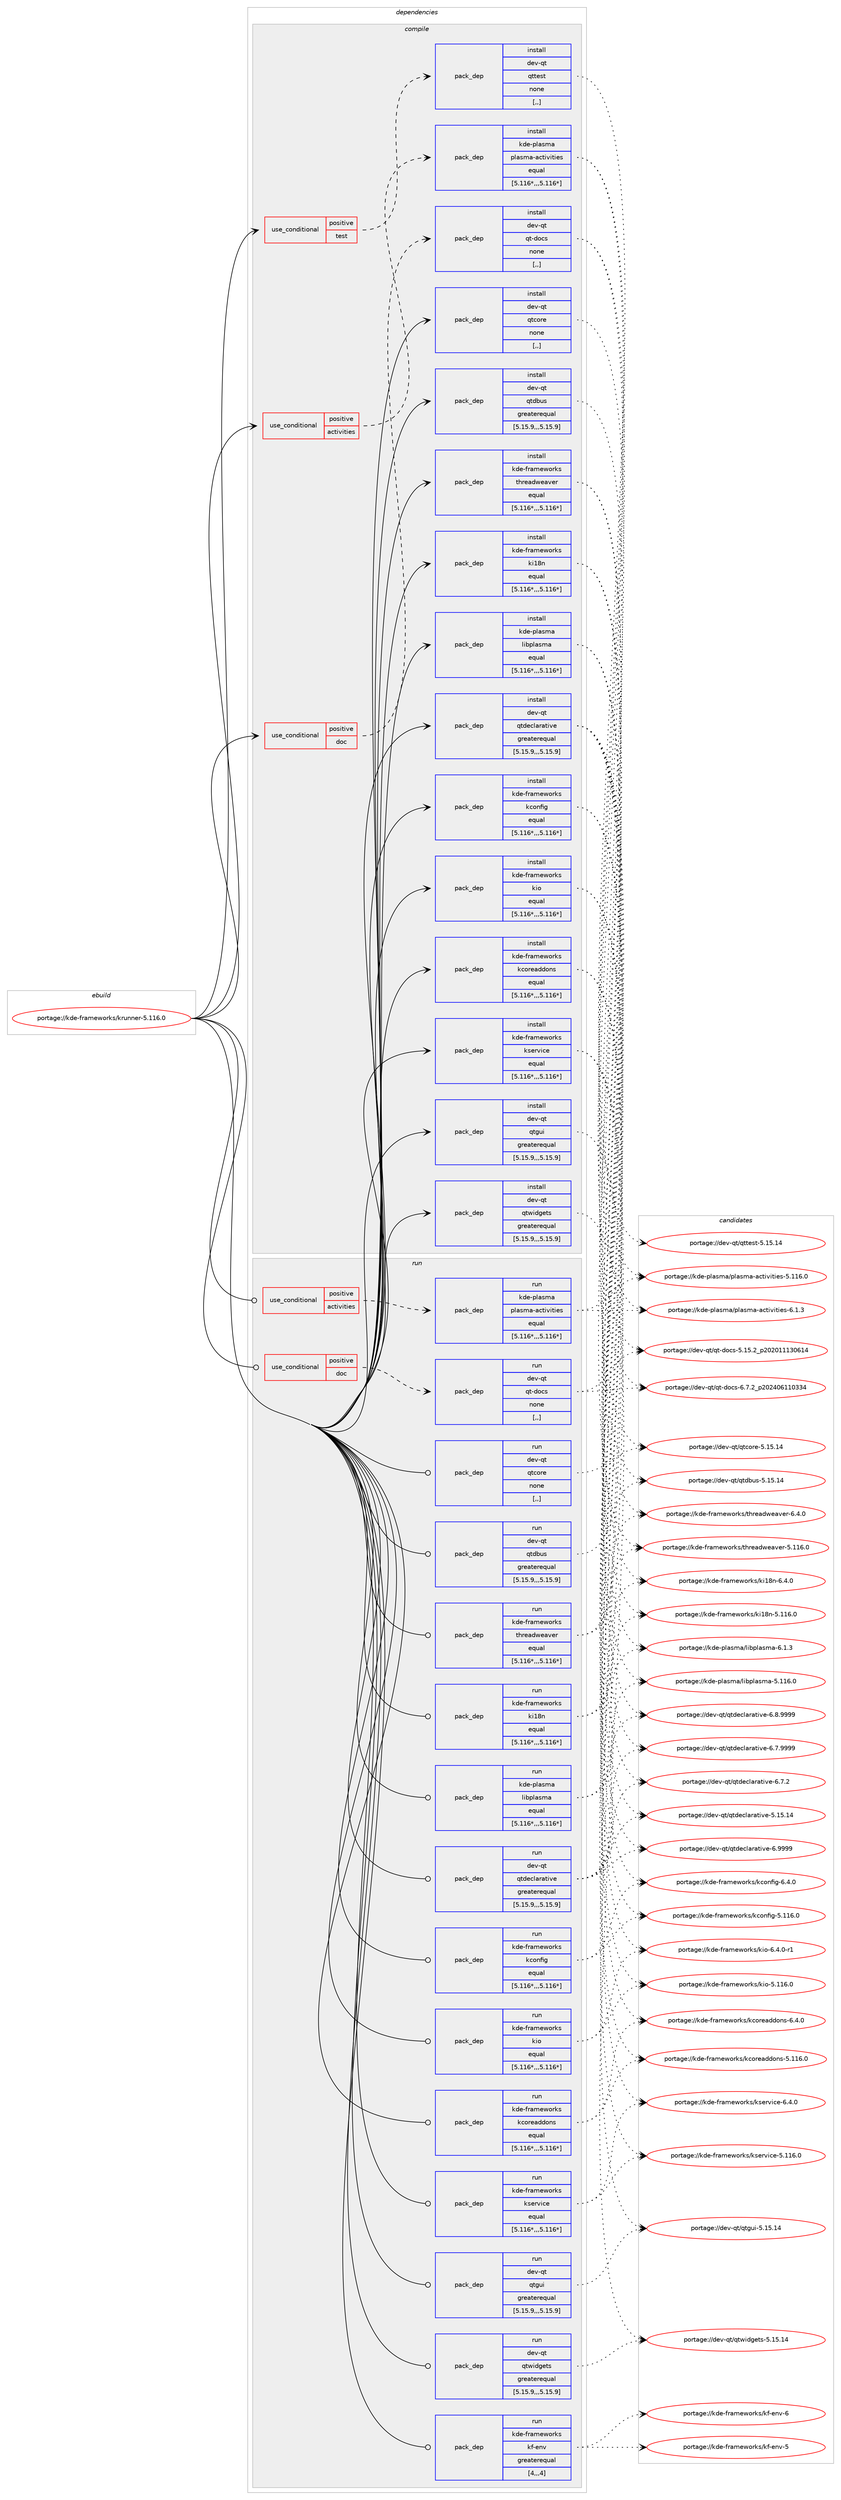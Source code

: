 digraph prolog {

# *************
# Graph options
# *************

newrank=true;
concentrate=true;
compound=true;
graph [rankdir=LR,fontname=Helvetica,fontsize=10,ranksep=1.5];#, ranksep=2.5, nodesep=0.2];
edge  [arrowhead=vee];
node  [fontname=Helvetica,fontsize=10];

# **********
# The ebuild
# **********

subgraph cluster_leftcol {
color=gray;
label=<<i>ebuild</i>>;
id [label="portage://kde-frameworks/krunner-5.116.0", color=red, width=4, href="../kde-frameworks/krunner-5.116.0.svg"];
}

# ****************
# The dependencies
# ****************

subgraph cluster_midcol {
color=gray;
label=<<i>dependencies</i>>;
subgraph cluster_compile {
fillcolor="#eeeeee";
style=filled;
label=<<i>compile</i>>;
subgraph cond68282 {
dependency265917 [label=<<TABLE BORDER="0" CELLBORDER="1" CELLSPACING="0" CELLPADDING="4"><TR><TD ROWSPAN="3" CELLPADDING="10">use_conditional</TD></TR><TR><TD>positive</TD></TR><TR><TD>activities</TD></TR></TABLE>>, shape=none, color=red];
subgraph pack195598 {
dependency265918 [label=<<TABLE BORDER="0" CELLBORDER="1" CELLSPACING="0" CELLPADDING="4" WIDTH="220"><TR><TD ROWSPAN="6" CELLPADDING="30">pack_dep</TD></TR><TR><TD WIDTH="110">install</TD></TR><TR><TD>kde-plasma</TD></TR><TR><TD>plasma-activities</TD></TR><TR><TD>equal</TD></TR><TR><TD>[5.116*,,,5.116*]</TD></TR></TABLE>>, shape=none, color=blue];
}
dependency265917:e -> dependency265918:w [weight=20,style="dashed",arrowhead="vee"];
}
id:e -> dependency265917:w [weight=20,style="solid",arrowhead="vee"];
subgraph cond68283 {
dependency265919 [label=<<TABLE BORDER="0" CELLBORDER="1" CELLSPACING="0" CELLPADDING="4"><TR><TD ROWSPAN="3" CELLPADDING="10">use_conditional</TD></TR><TR><TD>positive</TD></TR><TR><TD>doc</TD></TR></TABLE>>, shape=none, color=red];
subgraph pack195599 {
dependency265920 [label=<<TABLE BORDER="0" CELLBORDER="1" CELLSPACING="0" CELLPADDING="4" WIDTH="220"><TR><TD ROWSPAN="6" CELLPADDING="30">pack_dep</TD></TR><TR><TD WIDTH="110">install</TD></TR><TR><TD>dev-qt</TD></TR><TR><TD>qt-docs</TD></TR><TR><TD>none</TD></TR><TR><TD>[,,]</TD></TR></TABLE>>, shape=none, color=blue];
}
dependency265919:e -> dependency265920:w [weight=20,style="dashed",arrowhead="vee"];
}
id:e -> dependency265919:w [weight=20,style="solid",arrowhead="vee"];
subgraph cond68284 {
dependency265921 [label=<<TABLE BORDER="0" CELLBORDER="1" CELLSPACING="0" CELLPADDING="4"><TR><TD ROWSPAN="3" CELLPADDING="10">use_conditional</TD></TR><TR><TD>positive</TD></TR><TR><TD>test</TD></TR></TABLE>>, shape=none, color=red];
subgraph pack195600 {
dependency265922 [label=<<TABLE BORDER="0" CELLBORDER="1" CELLSPACING="0" CELLPADDING="4" WIDTH="220"><TR><TD ROWSPAN="6" CELLPADDING="30">pack_dep</TD></TR><TR><TD WIDTH="110">install</TD></TR><TR><TD>dev-qt</TD></TR><TR><TD>qttest</TD></TR><TR><TD>none</TD></TR><TR><TD>[,,]</TD></TR></TABLE>>, shape=none, color=blue];
}
dependency265921:e -> dependency265922:w [weight=20,style="dashed",arrowhead="vee"];
}
id:e -> dependency265921:w [weight=20,style="solid",arrowhead="vee"];
subgraph pack195601 {
dependency265923 [label=<<TABLE BORDER="0" CELLBORDER="1" CELLSPACING="0" CELLPADDING="4" WIDTH="220"><TR><TD ROWSPAN="6" CELLPADDING="30">pack_dep</TD></TR><TR><TD WIDTH="110">install</TD></TR><TR><TD>dev-qt</TD></TR><TR><TD>qtcore</TD></TR><TR><TD>none</TD></TR><TR><TD>[,,]</TD></TR></TABLE>>, shape=none, color=blue];
}
id:e -> dependency265923:w [weight=20,style="solid",arrowhead="vee"];
subgraph pack195602 {
dependency265924 [label=<<TABLE BORDER="0" CELLBORDER="1" CELLSPACING="0" CELLPADDING="4" WIDTH="220"><TR><TD ROWSPAN="6" CELLPADDING="30">pack_dep</TD></TR><TR><TD WIDTH="110">install</TD></TR><TR><TD>dev-qt</TD></TR><TR><TD>qtdbus</TD></TR><TR><TD>greaterequal</TD></TR><TR><TD>[5.15.9,,,5.15.9]</TD></TR></TABLE>>, shape=none, color=blue];
}
id:e -> dependency265924:w [weight=20,style="solid",arrowhead="vee"];
subgraph pack195603 {
dependency265925 [label=<<TABLE BORDER="0" CELLBORDER="1" CELLSPACING="0" CELLPADDING="4" WIDTH="220"><TR><TD ROWSPAN="6" CELLPADDING="30">pack_dep</TD></TR><TR><TD WIDTH="110">install</TD></TR><TR><TD>dev-qt</TD></TR><TR><TD>qtdeclarative</TD></TR><TR><TD>greaterequal</TD></TR><TR><TD>[5.15.9,,,5.15.9]</TD></TR></TABLE>>, shape=none, color=blue];
}
id:e -> dependency265925:w [weight=20,style="solid",arrowhead="vee"];
subgraph pack195604 {
dependency265926 [label=<<TABLE BORDER="0" CELLBORDER="1" CELLSPACING="0" CELLPADDING="4" WIDTH="220"><TR><TD ROWSPAN="6" CELLPADDING="30">pack_dep</TD></TR><TR><TD WIDTH="110">install</TD></TR><TR><TD>dev-qt</TD></TR><TR><TD>qtgui</TD></TR><TR><TD>greaterequal</TD></TR><TR><TD>[5.15.9,,,5.15.9]</TD></TR></TABLE>>, shape=none, color=blue];
}
id:e -> dependency265926:w [weight=20,style="solid",arrowhead="vee"];
subgraph pack195605 {
dependency265927 [label=<<TABLE BORDER="0" CELLBORDER="1" CELLSPACING="0" CELLPADDING="4" WIDTH="220"><TR><TD ROWSPAN="6" CELLPADDING="30">pack_dep</TD></TR><TR><TD WIDTH="110">install</TD></TR><TR><TD>dev-qt</TD></TR><TR><TD>qtwidgets</TD></TR><TR><TD>greaterequal</TD></TR><TR><TD>[5.15.9,,,5.15.9]</TD></TR></TABLE>>, shape=none, color=blue];
}
id:e -> dependency265927:w [weight=20,style="solid",arrowhead="vee"];
subgraph pack195606 {
dependency265928 [label=<<TABLE BORDER="0" CELLBORDER="1" CELLSPACING="0" CELLPADDING="4" WIDTH="220"><TR><TD ROWSPAN="6" CELLPADDING="30">pack_dep</TD></TR><TR><TD WIDTH="110">install</TD></TR><TR><TD>kde-frameworks</TD></TR><TR><TD>kconfig</TD></TR><TR><TD>equal</TD></TR><TR><TD>[5.116*,,,5.116*]</TD></TR></TABLE>>, shape=none, color=blue];
}
id:e -> dependency265928:w [weight=20,style="solid",arrowhead="vee"];
subgraph pack195607 {
dependency265929 [label=<<TABLE BORDER="0" CELLBORDER="1" CELLSPACING="0" CELLPADDING="4" WIDTH="220"><TR><TD ROWSPAN="6" CELLPADDING="30">pack_dep</TD></TR><TR><TD WIDTH="110">install</TD></TR><TR><TD>kde-frameworks</TD></TR><TR><TD>kcoreaddons</TD></TR><TR><TD>equal</TD></TR><TR><TD>[5.116*,,,5.116*]</TD></TR></TABLE>>, shape=none, color=blue];
}
id:e -> dependency265929:w [weight=20,style="solid",arrowhead="vee"];
subgraph pack195608 {
dependency265930 [label=<<TABLE BORDER="0" CELLBORDER="1" CELLSPACING="0" CELLPADDING="4" WIDTH="220"><TR><TD ROWSPAN="6" CELLPADDING="30">pack_dep</TD></TR><TR><TD WIDTH="110">install</TD></TR><TR><TD>kde-frameworks</TD></TR><TR><TD>ki18n</TD></TR><TR><TD>equal</TD></TR><TR><TD>[5.116*,,,5.116*]</TD></TR></TABLE>>, shape=none, color=blue];
}
id:e -> dependency265930:w [weight=20,style="solid",arrowhead="vee"];
subgraph pack195609 {
dependency265931 [label=<<TABLE BORDER="0" CELLBORDER="1" CELLSPACING="0" CELLPADDING="4" WIDTH="220"><TR><TD ROWSPAN="6" CELLPADDING="30">pack_dep</TD></TR><TR><TD WIDTH="110">install</TD></TR><TR><TD>kde-frameworks</TD></TR><TR><TD>kio</TD></TR><TR><TD>equal</TD></TR><TR><TD>[5.116*,,,5.116*]</TD></TR></TABLE>>, shape=none, color=blue];
}
id:e -> dependency265931:w [weight=20,style="solid",arrowhead="vee"];
subgraph pack195610 {
dependency265932 [label=<<TABLE BORDER="0" CELLBORDER="1" CELLSPACING="0" CELLPADDING="4" WIDTH="220"><TR><TD ROWSPAN="6" CELLPADDING="30">pack_dep</TD></TR><TR><TD WIDTH="110">install</TD></TR><TR><TD>kde-frameworks</TD></TR><TR><TD>kservice</TD></TR><TR><TD>equal</TD></TR><TR><TD>[5.116*,,,5.116*]</TD></TR></TABLE>>, shape=none, color=blue];
}
id:e -> dependency265932:w [weight=20,style="solid",arrowhead="vee"];
subgraph pack195611 {
dependency265933 [label=<<TABLE BORDER="0" CELLBORDER="1" CELLSPACING="0" CELLPADDING="4" WIDTH="220"><TR><TD ROWSPAN="6" CELLPADDING="30">pack_dep</TD></TR><TR><TD WIDTH="110">install</TD></TR><TR><TD>kde-frameworks</TD></TR><TR><TD>threadweaver</TD></TR><TR><TD>equal</TD></TR><TR><TD>[5.116*,,,5.116*]</TD></TR></TABLE>>, shape=none, color=blue];
}
id:e -> dependency265933:w [weight=20,style="solid",arrowhead="vee"];
subgraph pack195612 {
dependency265934 [label=<<TABLE BORDER="0" CELLBORDER="1" CELLSPACING="0" CELLPADDING="4" WIDTH="220"><TR><TD ROWSPAN="6" CELLPADDING="30">pack_dep</TD></TR><TR><TD WIDTH="110">install</TD></TR><TR><TD>kde-plasma</TD></TR><TR><TD>libplasma</TD></TR><TR><TD>equal</TD></TR><TR><TD>[5.116*,,,5.116*]</TD></TR></TABLE>>, shape=none, color=blue];
}
id:e -> dependency265934:w [weight=20,style="solid",arrowhead="vee"];
}
subgraph cluster_compileandrun {
fillcolor="#eeeeee";
style=filled;
label=<<i>compile and run</i>>;
}
subgraph cluster_run {
fillcolor="#eeeeee";
style=filled;
label=<<i>run</i>>;
subgraph cond68285 {
dependency265935 [label=<<TABLE BORDER="0" CELLBORDER="1" CELLSPACING="0" CELLPADDING="4"><TR><TD ROWSPAN="3" CELLPADDING="10">use_conditional</TD></TR><TR><TD>positive</TD></TR><TR><TD>activities</TD></TR></TABLE>>, shape=none, color=red];
subgraph pack195613 {
dependency265936 [label=<<TABLE BORDER="0" CELLBORDER="1" CELLSPACING="0" CELLPADDING="4" WIDTH="220"><TR><TD ROWSPAN="6" CELLPADDING="30">pack_dep</TD></TR><TR><TD WIDTH="110">run</TD></TR><TR><TD>kde-plasma</TD></TR><TR><TD>plasma-activities</TD></TR><TR><TD>equal</TD></TR><TR><TD>[5.116*,,,5.116*]</TD></TR></TABLE>>, shape=none, color=blue];
}
dependency265935:e -> dependency265936:w [weight=20,style="dashed",arrowhead="vee"];
}
id:e -> dependency265935:w [weight=20,style="solid",arrowhead="odot"];
subgraph cond68286 {
dependency265937 [label=<<TABLE BORDER="0" CELLBORDER="1" CELLSPACING="0" CELLPADDING="4"><TR><TD ROWSPAN="3" CELLPADDING="10">use_conditional</TD></TR><TR><TD>positive</TD></TR><TR><TD>doc</TD></TR></TABLE>>, shape=none, color=red];
subgraph pack195614 {
dependency265938 [label=<<TABLE BORDER="0" CELLBORDER="1" CELLSPACING="0" CELLPADDING="4" WIDTH="220"><TR><TD ROWSPAN="6" CELLPADDING="30">pack_dep</TD></TR><TR><TD WIDTH="110">run</TD></TR><TR><TD>dev-qt</TD></TR><TR><TD>qt-docs</TD></TR><TR><TD>none</TD></TR><TR><TD>[,,]</TD></TR></TABLE>>, shape=none, color=blue];
}
dependency265937:e -> dependency265938:w [weight=20,style="dashed",arrowhead="vee"];
}
id:e -> dependency265937:w [weight=20,style="solid",arrowhead="odot"];
subgraph pack195615 {
dependency265939 [label=<<TABLE BORDER="0" CELLBORDER="1" CELLSPACING="0" CELLPADDING="4" WIDTH="220"><TR><TD ROWSPAN="6" CELLPADDING="30">pack_dep</TD></TR><TR><TD WIDTH="110">run</TD></TR><TR><TD>dev-qt</TD></TR><TR><TD>qtcore</TD></TR><TR><TD>none</TD></TR><TR><TD>[,,]</TD></TR></TABLE>>, shape=none, color=blue];
}
id:e -> dependency265939:w [weight=20,style="solid",arrowhead="odot"];
subgraph pack195616 {
dependency265940 [label=<<TABLE BORDER="0" CELLBORDER="1" CELLSPACING="0" CELLPADDING="4" WIDTH="220"><TR><TD ROWSPAN="6" CELLPADDING="30">pack_dep</TD></TR><TR><TD WIDTH="110">run</TD></TR><TR><TD>dev-qt</TD></TR><TR><TD>qtdbus</TD></TR><TR><TD>greaterequal</TD></TR><TR><TD>[5.15.9,,,5.15.9]</TD></TR></TABLE>>, shape=none, color=blue];
}
id:e -> dependency265940:w [weight=20,style="solid",arrowhead="odot"];
subgraph pack195617 {
dependency265941 [label=<<TABLE BORDER="0" CELLBORDER="1" CELLSPACING="0" CELLPADDING="4" WIDTH="220"><TR><TD ROWSPAN="6" CELLPADDING="30">pack_dep</TD></TR><TR><TD WIDTH="110">run</TD></TR><TR><TD>dev-qt</TD></TR><TR><TD>qtdeclarative</TD></TR><TR><TD>greaterequal</TD></TR><TR><TD>[5.15.9,,,5.15.9]</TD></TR></TABLE>>, shape=none, color=blue];
}
id:e -> dependency265941:w [weight=20,style="solid",arrowhead="odot"];
subgraph pack195618 {
dependency265942 [label=<<TABLE BORDER="0" CELLBORDER="1" CELLSPACING="0" CELLPADDING="4" WIDTH="220"><TR><TD ROWSPAN="6" CELLPADDING="30">pack_dep</TD></TR><TR><TD WIDTH="110">run</TD></TR><TR><TD>dev-qt</TD></TR><TR><TD>qtgui</TD></TR><TR><TD>greaterequal</TD></TR><TR><TD>[5.15.9,,,5.15.9]</TD></TR></TABLE>>, shape=none, color=blue];
}
id:e -> dependency265942:w [weight=20,style="solid",arrowhead="odot"];
subgraph pack195619 {
dependency265943 [label=<<TABLE BORDER="0" CELLBORDER="1" CELLSPACING="0" CELLPADDING="4" WIDTH="220"><TR><TD ROWSPAN="6" CELLPADDING="30">pack_dep</TD></TR><TR><TD WIDTH="110">run</TD></TR><TR><TD>dev-qt</TD></TR><TR><TD>qtwidgets</TD></TR><TR><TD>greaterequal</TD></TR><TR><TD>[5.15.9,,,5.15.9]</TD></TR></TABLE>>, shape=none, color=blue];
}
id:e -> dependency265943:w [weight=20,style="solid",arrowhead="odot"];
subgraph pack195620 {
dependency265944 [label=<<TABLE BORDER="0" CELLBORDER="1" CELLSPACING="0" CELLPADDING="4" WIDTH="220"><TR><TD ROWSPAN="6" CELLPADDING="30">pack_dep</TD></TR><TR><TD WIDTH="110">run</TD></TR><TR><TD>kde-frameworks</TD></TR><TR><TD>kconfig</TD></TR><TR><TD>equal</TD></TR><TR><TD>[5.116*,,,5.116*]</TD></TR></TABLE>>, shape=none, color=blue];
}
id:e -> dependency265944:w [weight=20,style="solid",arrowhead="odot"];
subgraph pack195621 {
dependency265945 [label=<<TABLE BORDER="0" CELLBORDER="1" CELLSPACING="0" CELLPADDING="4" WIDTH="220"><TR><TD ROWSPAN="6" CELLPADDING="30">pack_dep</TD></TR><TR><TD WIDTH="110">run</TD></TR><TR><TD>kde-frameworks</TD></TR><TR><TD>kcoreaddons</TD></TR><TR><TD>equal</TD></TR><TR><TD>[5.116*,,,5.116*]</TD></TR></TABLE>>, shape=none, color=blue];
}
id:e -> dependency265945:w [weight=20,style="solid",arrowhead="odot"];
subgraph pack195622 {
dependency265946 [label=<<TABLE BORDER="0" CELLBORDER="1" CELLSPACING="0" CELLPADDING="4" WIDTH="220"><TR><TD ROWSPAN="6" CELLPADDING="30">pack_dep</TD></TR><TR><TD WIDTH="110">run</TD></TR><TR><TD>kde-frameworks</TD></TR><TR><TD>kf-env</TD></TR><TR><TD>greaterequal</TD></TR><TR><TD>[4,,,4]</TD></TR></TABLE>>, shape=none, color=blue];
}
id:e -> dependency265946:w [weight=20,style="solid",arrowhead="odot"];
subgraph pack195623 {
dependency265947 [label=<<TABLE BORDER="0" CELLBORDER="1" CELLSPACING="0" CELLPADDING="4" WIDTH="220"><TR><TD ROWSPAN="6" CELLPADDING="30">pack_dep</TD></TR><TR><TD WIDTH="110">run</TD></TR><TR><TD>kde-frameworks</TD></TR><TR><TD>ki18n</TD></TR><TR><TD>equal</TD></TR><TR><TD>[5.116*,,,5.116*]</TD></TR></TABLE>>, shape=none, color=blue];
}
id:e -> dependency265947:w [weight=20,style="solid",arrowhead="odot"];
subgraph pack195624 {
dependency265948 [label=<<TABLE BORDER="0" CELLBORDER="1" CELLSPACING="0" CELLPADDING="4" WIDTH="220"><TR><TD ROWSPAN="6" CELLPADDING="30">pack_dep</TD></TR><TR><TD WIDTH="110">run</TD></TR><TR><TD>kde-frameworks</TD></TR><TR><TD>kio</TD></TR><TR><TD>equal</TD></TR><TR><TD>[5.116*,,,5.116*]</TD></TR></TABLE>>, shape=none, color=blue];
}
id:e -> dependency265948:w [weight=20,style="solid",arrowhead="odot"];
subgraph pack195625 {
dependency265949 [label=<<TABLE BORDER="0" CELLBORDER="1" CELLSPACING="0" CELLPADDING="4" WIDTH="220"><TR><TD ROWSPAN="6" CELLPADDING="30">pack_dep</TD></TR><TR><TD WIDTH="110">run</TD></TR><TR><TD>kde-frameworks</TD></TR><TR><TD>kservice</TD></TR><TR><TD>equal</TD></TR><TR><TD>[5.116*,,,5.116*]</TD></TR></TABLE>>, shape=none, color=blue];
}
id:e -> dependency265949:w [weight=20,style="solid",arrowhead="odot"];
subgraph pack195626 {
dependency265950 [label=<<TABLE BORDER="0" CELLBORDER="1" CELLSPACING="0" CELLPADDING="4" WIDTH="220"><TR><TD ROWSPAN="6" CELLPADDING="30">pack_dep</TD></TR><TR><TD WIDTH="110">run</TD></TR><TR><TD>kde-frameworks</TD></TR><TR><TD>threadweaver</TD></TR><TR><TD>equal</TD></TR><TR><TD>[5.116*,,,5.116*]</TD></TR></TABLE>>, shape=none, color=blue];
}
id:e -> dependency265950:w [weight=20,style="solid",arrowhead="odot"];
subgraph pack195627 {
dependency265951 [label=<<TABLE BORDER="0" CELLBORDER="1" CELLSPACING="0" CELLPADDING="4" WIDTH="220"><TR><TD ROWSPAN="6" CELLPADDING="30">pack_dep</TD></TR><TR><TD WIDTH="110">run</TD></TR><TR><TD>kde-plasma</TD></TR><TR><TD>libplasma</TD></TR><TR><TD>equal</TD></TR><TR><TD>[5.116*,,,5.116*]</TD></TR></TABLE>>, shape=none, color=blue];
}
id:e -> dependency265951:w [weight=20,style="solid",arrowhead="odot"];
}
}

# **************
# The candidates
# **************

subgraph cluster_choices {
rank=same;
color=gray;
label=<<i>candidates</i>>;

subgraph choice195598 {
color=black;
nodesep=1;
choice107100101451121089711510997471121089711510997459799116105118105116105101115455446494651 [label="portage://kde-plasma/plasma-activities-6.1.3", color=red, width=4,href="../kde-plasma/plasma-activities-6.1.3.svg"];
choice1071001014511210897115109974711210897115109974597991161051181051161051011154553464949544648 [label="portage://kde-plasma/plasma-activities-5.116.0", color=red, width=4,href="../kde-plasma/plasma-activities-5.116.0.svg"];
dependency265918:e -> choice107100101451121089711510997471121089711510997459799116105118105116105101115455446494651:w [style=dotted,weight="100"];
dependency265918:e -> choice1071001014511210897115109974711210897115109974597991161051181051161051011154553464949544648:w [style=dotted,weight="100"];
}
subgraph choice195599 {
color=black;
nodesep=1;
choice1001011184511311647113116451001119911545544655465095112504850524854494948515152 [label="portage://dev-qt/qt-docs-6.7.2_p202406110334", color=red, width=4,href="../dev-qt/qt-docs-6.7.2_p202406110334.svg"];
choice100101118451131164711311645100111991154553464953465095112504850484949495148544952 [label="portage://dev-qt/qt-docs-5.15.2_p202011130614", color=red, width=4,href="../dev-qt/qt-docs-5.15.2_p202011130614.svg"];
dependency265920:e -> choice1001011184511311647113116451001119911545544655465095112504850524854494948515152:w [style=dotted,weight="100"];
dependency265920:e -> choice100101118451131164711311645100111991154553464953465095112504850484949495148544952:w [style=dotted,weight="100"];
}
subgraph choice195600 {
color=black;
nodesep=1;
choice10010111845113116471131161161011151164553464953464952 [label="portage://dev-qt/qttest-5.15.14", color=red, width=4,href="../dev-qt/qttest-5.15.14.svg"];
dependency265922:e -> choice10010111845113116471131161161011151164553464953464952:w [style=dotted,weight="100"];
}
subgraph choice195601 {
color=black;
nodesep=1;
choice1001011184511311647113116991111141014553464953464952 [label="portage://dev-qt/qtcore-5.15.14", color=red, width=4,href="../dev-qt/qtcore-5.15.14.svg"];
dependency265923:e -> choice1001011184511311647113116991111141014553464953464952:w [style=dotted,weight="100"];
}
subgraph choice195602 {
color=black;
nodesep=1;
choice1001011184511311647113116100981171154553464953464952 [label="portage://dev-qt/qtdbus-5.15.14", color=red, width=4,href="../dev-qt/qtdbus-5.15.14.svg"];
dependency265924:e -> choice1001011184511311647113116100981171154553464953464952:w [style=dotted,weight="100"];
}
subgraph choice195603 {
color=black;
nodesep=1;
choice100101118451131164711311610010199108971149711610511810145544657575757 [label="portage://dev-qt/qtdeclarative-6.9999", color=red, width=4,href="../dev-qt/qtdeclarative-6.9999.svg"];
choice1001011184511311647113116100101991089711497116105118101455446564657575757 [label="portage://dev-qt/qtdeclarative-6.8.9999", color=red, width=4,href="../dev-qt/qtdeclarative-6.8.9999.svg"];
choice1001011184511311647113116100101991089711497116105118101455446554657575757 [label="portage://dev-qt/qtdeclarative-6.7.9999", color=red, width=4,href="../dev-qt/qtdeclarative-6.7.9999.svg"];
choice1001011184511311647113116100101991089711497116105118101455446554650 [label="portage://dev-qt/qtdeclarative-6.7.2", color=red, width=4,href="../dev-qt/qtdeclarative-6.7.2.svg"];
choice10010111845113116471131161001019910897114971161051181014553464953464952 [label="portage://dev-qt/qtdeclarative-5.15.14", color=red, width=4,href="../dev-qt/qtdeclarative-5.15.14.svg"];
dependency265925:e -> choice100101118451131164711311610010199108971149711610511810145544657575757:w [style=dotted,weight="100"];
dependency265925:e -> choice1001011184511311647113116100101991089711497116105118101455446564657575757:w [style=dotted,weight="100"];
dependency265925:e -> choice1001011184511311647113116100101991089711497116105118101455446554657575757:w [style=dotted,weight="100"];
dependency265925:e -> choice1001011184511311647113116100101991089711497116105118101455446554650:w [style=dotted,weight="100"];
dependency265925:e -> choice10010111845113116471131161001019910897114971161051181014553464953464952:w [style=dotted,weight="100"];
}
subgraph choice195604 {
color=black;
nodesep=1;
choice10010111845113116471131161031171054553464953464952 [label="portage://dev-qt/qtgui-5.15.14", color=red, width=4,href="../dev-qt/qtgui-5.15.14.svg"];
dependency265926:e -> choice10010111845113116471131161031171054553464953464952:w [style=dotted,weight="100"];
}
subgraph choice195605 {
color=black;
nodesep=1;
choice10010111845113116471131161191051001031011161154553464953464952 [label="portage://dev-qt/qtwidgets-5.15.14", color=red, width=4,href="../dev-qt/qtwidgets-5.15.14.svg"];
dependency265927:e -> choice10010111845113116471131161191051001031011161154553464953464952:w [style=dotted,weight="100"];
}
subgraph choice195606 {
color=black;
nodesep=1;
choice10710010145102114971091011191111141071154710799111110102105103455446524648 [label="portage://kde-frameworks/kconfig-6.4.0", color=red, width=4,href="../kde-frameworks/kconfig-6.4.0.svg"];
choice107100101451021149710910111911111410711547107991111101021051034553464949544648 [label="portage://kde-frameworks/kconfig-5.116.0", color=red, width=4,href="../kde-frameworks/kconfig-5.116.0.svg"];
dependency265928:e -> choice10710010145102114971091011191111141071154710799111110102105103455446524648:w [style=dotted,weight="100"];
dependency265928:e -> choice107100101451021149710910111911111410711547107991111101021051034553464949544648:w [style=dotted,weight="100"];
}
subgraph choice195607 {
color=black;
nodesep=1;
choice1071001014510211497109101119111114107115471079911111410197100100111110115455446524648 [label="portage://kde-frameworks/kcoreaddons-6.4.0", color=red, width=4,href="../kde-frameworks/kcoreaddons-6.4.0.svg"];
choice10710010145102114971091011191111141071154710799111114101971001001111101154553464949544648 [label="portage://kde-frameworks/kcoreaddons-5.116.0", color=red, width=4,href="../kde-frameworks/kcoreaddons-5.116.0.svg"];
dependency265929:e -> choice1071001014510211497109101119111114107115471079911111410197100100111110115455446524648:w [style=dotted,weight="100"];
dependency265929:e -> choice10710010145102114971091011191111141071154710799111114101971001001111101154553464949544648:w [style=dotted,weight="100"];
}
subgraph choice195608 {
color=black;
nodesep=1;
choice1071001014510211497109101119111114107115471071054956110455446524648 [label="portage://kde-frameworks/ki18n-6.4.0", color=red, width=4,href="../kde-frameworks/ki18n-6.4.0.svg"];
choice10710010145102114971091011191111141071154710710549561104553464949544648 [label="portage://kde-frameworks/ki18n-5.116.0", color=red, width=4,href="../kde-frameworks/ki18n-5.116.0.svg"];
dependency265930:e -> choice1071001014510211497109101119111114107115471071054956110455446524648:w [style=dotted,weight="100"];
dependency265930:e -> choice10710010145102114971091011191111141071154710710549561104553464949544648:w [style=dotted,weight="100"];
}
subgraph choice195609 {
color=black;
nodesep=1;
choice1071001014510211497109101119111114107115471071051114554465246484511449 [label="portage://kde-frameworks/kio-6.4.0-r1", color=red, width=4,href="../kde-frameworks/kio-6.4.0-r1.svg"];
choice1071001014510211497109101119111114107115471071051114553464949544648 [label="portage://kde-frameworks/kio-5.116.0", color=red, width=4,href="../kde-frameworks/kio-5.116.0.svg"];
dependency265931:e -> choice1071001014510211497109101119111114107115471071051114554465246484511449:w [style=dotted,weight="100"];
dependency265931:e -> choice1071001014510211497109101119111114107115471071051114553464949544648:w [style=dotted,weight="100"];
}
subgraph choice195610 {
color=black;
nodesep=1;
choice10710010145102114971091011191111141071154710711510111411810599101455446524648 [label="portage://kde-frameworks/kservice-6.4.0", color=red, width=4,href="../kde-frameworks/kservice-6.4.0.svg"];
choice107100101451021149710910111911111410711547107115101114118105991014553464949544648 [label="portage://kde-frameworks/kservice-5.116.0", color=red, width=4,href="../kde-frameworks/kservice-5.116.0.svg"];
dependency265932:e -> choice10710010145102114971091011191111141071154710711510111411810599101455446524648:w [style=dotted,weight="100"];
dependency265932:e -> choice107100101451021149710910111911111410711547107115101114118105991014553464949544648:w [style=dotted,weight="100"];
}
subgraph choice195611 {
color=black;
nodesep=1;
choice1071001014510211497109101119111114107115471161041141019710011910197118101114455446524648 [label="portage://kde-frameworks/threadweaver-6.4.0", color=red, width=4,href="../kde-frameworks/threadweaver-6.4.0.svg"];
choice10710010145102114971091011191111141071154711610411410197100119101971181011144553464949544648 [label="portage://kde-frameworks/threadweaver-5.116.0", color=red, width=4,href="../kde-frameworks/threadweaver-5.116.0.svg"];
dependency265933:e -> choice1071001014510211497109101119111114107115471161041141019710011910197118101114455446524648:w [style=dotted,weight="100"];
dependency265933:e -> choice10710010145102114971091011191111141071154711610411410197100119101971181011144553464949544648:w [style=dotted,weight="100"];
}
subgraph choice195612 {
color=black;
nodesep=1;
choice10710010145112108971151099747108105981121089711510997455446494651 [label="portage://kde-plasma/libplasma-6.1.3", color=red, width=4,href="../kde-plasma/libplasma-6.1.3.svg"];
choice107100101451121089711510997471081059811210897115109974553464949544648 [label="portage://kde-plasma/libplasma-5.116.0", color=red, width=4,href="../kde-plasma/libplasma-5.116.0.svg"];
dependency265934:e -> choice10710010145112108971151099747108105981121089711510997455446494651:w [style=dotted,weight="100"];
dependency265934:e -> choice107100101451121089711510997471081059811210897115109974553464949544648:w [style=dotted,weight="100"];
}
subgraph choice195613 {
color=black;
nodesep=1;
choice107100101451121089711510997471121089711510997459799116105118105116105101115455446494651 [label="portage://kde-plasma/plasma-activities-6.1.3", color=red, width=4,href="../kde-plasma/plasma-activities-6.1.3.svg"];
choice1071001014511210897115109974711210897115109974597991161051181051161051011154553464949544648 [label="portage://kde-plasma/plasma-activities-5.116.0", color=red, width=4,href="../kde-plasma/plasma-activities-5.116.0.svg"];
dependency265936:e -> choice107100101451121089711510997471121089711510997459799116105118105116105101115455446494651:w [style=dotted,weight="100"];
dependency265936:e -> choice1071001014511210897115109974711210897115109974597991161051181051161051011154553464949544648:w [style=dotted,weight="100"];
}
subgraph choice195614 {
color=black;
nodesep=1;
choice1001011184511311647113116451001119911545544655465095112504850524854494948515152 [label="portage://dev-qt/qt-docs-6.7.2_p202406110334", color=red, width=4,href="../dev-qt/qt-docs-6.7.2_p202406110334.svg"];
choice100101118451131164711311645100111991154553464953465095112504850484949495148544952 [label="portage://dev-qt/qt-docs-5.15.2_p202011130614", color=red, width=4,href="../dev-qt/qt-docs-5.15.2_p202011130614.svg"];
dependency265938:e -> choice1001011184511311647113116451001119911545544655465095112504850524854494948515152:w [style=dotted,weight="100"];
dependency265938:e -> choice100101118451131164711311645100111991154553464953465095112504850484949495148544952:w [style=dotted,weight="100"];
}
subgraph choice195615 {
color=black;
nodesep=1;
choice1001011184511311647113116991111141014553464953464952 [label="portage://dev-qt/qtcore-5.15.14", color=red, width=4,href="../dev-qt/qtcore-5.15.14.svg"];
dependency265939:e -> choice1001011184511311647113116991111141014553464953464952:w [style=dotted,weight="100"];
}
subgraph choice195616 {
color=black;
nodesep=1;
choice1001011184511311647113116100981171154553464953464952 [label="portage://dev-qt/qtdbus-5.15.14", color=red, width=4,href="../dev-qt/qtdbus-5.15.14.svg"];
dependency265940:e -> choice1001011184511311647113116100981171154553464953464952:w [style=dotted,weight="100"];
}
subgraph choice195617 {
color=black;
nodesep=1;
choice100101118451131164711311610010199108971149711610511810145544657575757 [label="portage://dev-qt/qtdeclarative-6.9999", color=red, width=4,href="../dev-qt/qtdeclarative-6.9999.svg"];
choice1001011184511311647113116100101991089711497116105118101455446564657575757 [label="portage://dev-qt/qtdeclarative-6.8.9999", color=red, width=4,href="../dev-qt/qtdeclarative-6.8.9999.svg"];
choice1001011184511311647113116100101991089711497116105118101455446554657575757 [label="portage://dev-qt/qtdeclarative-6.7.9999", color=red, width=4,href="../dev-qt/qtdeclarative-6.7.9999.svg"];
choice1001011184511311647113116100101991089711497116105118101455446554650 [label="portage://dev-qt/qtdeclarative-6.7.2", color=red, width=4,href="../dev-qt/qtdeclarative-6.7.2.svg"];
choice10010111845113116471131161001019910897114971161051181014553464953464952 [label="portage://dev-qt/qtdeclarative-5.15.14", color=red, width=4,href="../dev-qt/qtdeclarative-5.15.14.svg"];
dependency265941:e -> choice100101118451131164711311610010199108971149711610511810145544657575757:w [style=dotted,weight="100"];
dependency265941:e -> choice1001011184511311647113116100101991089711497116105118101455446564657575757:w [style=dotted,weight="100"];
dependency265941:e -> choice1001011184511311647113116100101991089711497116105118101455446554657575757:w [style=dotted,weight="100"];
dependency265941:e -> choice1001011184511311647113116100101991089711497116105118101455446554650:w [style=dotted,weight="100"];
dependency265941:e -> choice10010111845113116471131161001019910897114971161051181014553464953464952:w [style=dotted,weight="100"];
}
subgraph choice195618 {
color=black;
nodesep=1;
choice10010111845113116471131161031171054553464953464952 [label="portage://dev-qt/qtgui-5.15.14", color=red, width=4,href="../dev-qt/qtgui-5.15.14.svg"];
dependency265942:e -> choice10010111845113116471131161031171054553464953464952:w [style=dotted,weight="100"];
}
subgraph choice195619 {
color=black;
nodesep=1;
choice10010111845113116471131161191051001031011161154553464953464952 [label="portage://dev-qt/qtwidgets-5.15.14", color=red, width=4,href="../dev-qt/qtwidgets-5.15.14.svg"];
dependency265943:e -> choice10010111845113116471131161191051001031011161154553464953464952:w [style=dotted,weight="100"];
}
subgraph choice195620 {
color=black;
nodesep=1;
choice10710010145102114971091011191111141071154710799111110102105103455446524648 [label="portage://kde-frameworks/kconfig-6.4.0", color=red, width=4,href="../kde-frameworks/kconfig-6.4.0.svg"];
choice107100101451021149710910111911111410711547107991111101021051034553464949544648 [label="portage://kde-frameworks/kconfig-5.116.0", color=red, width=4,href="../kde-frameworks/kconfig-5.116.0.svg"];
dependency265944:e -> choice10710010145102114971091011191111141071154710799111110102105103455446524648:w [style=dotted,weight="100"];
dependency265944:e -> choice107100101451021149710910111911111410711547107991111101021051034553464949544648:w [style=dotted,weight="100"];
}
subgraph choice195621 {
color=black;
nodesep=1;
choice1071001014510211497109101119111114107115471079911111410197100100111110115455446524648 [label="portage://kde-frameworks/kcoreaddons-6.4.0", color=red, width=4,href="../kde-frameworks/kcoreaddons-6.4.0.svg"];
choice10710010145102114971091011191111141071154710799111114101971001001111101154553464949544648 [label="portage://kde-frameworks/kcoreaddons-5.116.0", color=red, width=4,href="../kde-frameworks/kcoreaddons-5.116.0.svg"];
dependency265945:e -> choice1071001014510211497109101119111114107115471079911111410197100100111110115455446524648:w [style=dotted,weight="100"];
dependency265945:e -> choice10710010145102114971091011191111141071154710799111114101971001001111101154553464949544648:w [style=dotted,weight="100"];
}
subgraph choice195622 {
color=black;
nodesep=1;
choice107100101451021149710910111911111410711547107102451011101184554 [label="portage://kde-frameworks/kf-env-6", color=red, width=4,href="../kde-frameworks/kf-env-6.svg"];
choice107100101451021149710910111911111410711547107102451011101184553 [label="portage://kde-frameworks/kf-env-5", color=red, width=4,href="../kde-frameworks/kf-env-5.svg"];
dependency265946:e -> choice107100101451021149710910111911111410711547107102451011101184554:w [style=dotted,weight="100"];
dependency265946:e -> choice107100101451021149710910111911111410711547107102451011101184553:w [style=dotted,weight="100"];
}
subgraph choice195623 {
color=black;
nodesep=1;
choice1071001014510211497109101119111114107115471071054956110455446524648 [label="portage://kde-frameworks/ki18n-6.4.0", color=red, width=4,href="../kde-frameworks/ki18n-6.4.0.svg"];
choice10710010145102114971091011191111141071154710710549561104553464949544648 [label="portage://kde-frameworks/ki18n-5.116.0", color=red, width=4,href="../kde-frameworks/ki18n-5.116.0.svg"];
dependency265947:e -> choice1071001014510211497109101119111114107115471071054956110455446524648:w [style=dotted,weight="100"];
dependency265947:e -> choice10710010145102114971091011191111141071154710710549561104553464949544648:w [style=dotted,weight="100"];
}
subgraph choice195624 {
color=black;
nodesep=1;
choice1071001014510211497109101119111114107115471071051114554465246484511449 [label="portage://kde-frameworks/kio-6.4.0-r1", color=red, width=4,href="../kde-frameworks/kio-6.4.0-r1.svg"];
choice1071001014510211497109101119111114107115471071051114553464949544648 [label="portage://kde-frameworks/kio-5.116.0", color=red, width=4,href="../kde-frameworks/kio-5.116.0.svg"];
dependency265948:e -> choice1071001014510211497109101119111114107115471071051114554465246484511449:w [style=dotted,weight="100"];
dependency265948:e -> choice1071001014510211497109101119111114107115471071051114553464949544648:w [style=dotted,weight="100"];
}
subgraph choice195625 {
color=black;
nodesep=1;
choice10710010145102114971091011191111141071154710711510111411810599101455446524648 [label="portage://kde-frameworks/kservice-6.4.0", color=red, width=4,href="../kde-frameworks/kservice-6.4.0.svg"];
choice107100101451021149710910111911111410711547107115101114118105991014553464949544648 [label="portage://kde-frameworks/kservice-5.116.0", color=red, width=4,href="../kde-frameworks/kservice-5.116.0.svg"];
dependency265949:e -> choice10710010145102114971091011191111141071154710711510111411810599101455446524648:w [style=dotted,weight="100"];
dependency265949:e -> choice107100101451021149710910111911111410711547107115101114118105991014553464949544648:w [style=dotted,weight="100"];
}
subgraph choice195626 {
color=black;
nodesep=1;
choice1071001014510211497109101119111114107115471161041141019710011910197118101114455446524648 [label="portage://kde-frameworks/threadweaver-6.4.0", color=red, width=4,href="../kde-frameworks/threadweaver-6.4.0.svg"];
choice10710010145102114971091011191111141071154711610411410197100119101971181011144553464949544648 [label="portage://kde-frameworks/threadweaver-5.116.0", color=red, width=4,href="../kde-frameworks/threadweaver-5.116.0.svg"];
dependency265950:e -> choice1071001014510211497109101119111114107115471161041141019710011910197118101114455446524648:w [style=dotted,weight="100"];
dependency265950:e -> choice10710010145102114971091011191111141071154711610411410197100119101971181011144553464949544648:w [style=dotted,weight="100"];
}
subgraph choice195627 {
color=black;
nodesep=1;
choice10710010145112108971151099747108105981121089711510997455446494651 [label="portage://kde-plasma/libplasma-6.1.3", color=red, width=4,href="../kde-plasma/libplasma-6.1.3.svg"];
choice107100101451121089711510997471081059811210897115109974553464949544648 [label="portage://kde-plasma/libplasma-5.116.0", color=red, width=4,href="../kde-plasma/libplasma-5.116.0.svg"];
dependency265951:e -> choice10710010145112108971151099747108105981121089711510997455446494651:w [style=dotted,weight="100"];
dependency265951:e -> choice107100101451121089711510997471081059811210897115109974553464949544648:w [style=dotted,weight="100"];
}
}

}
